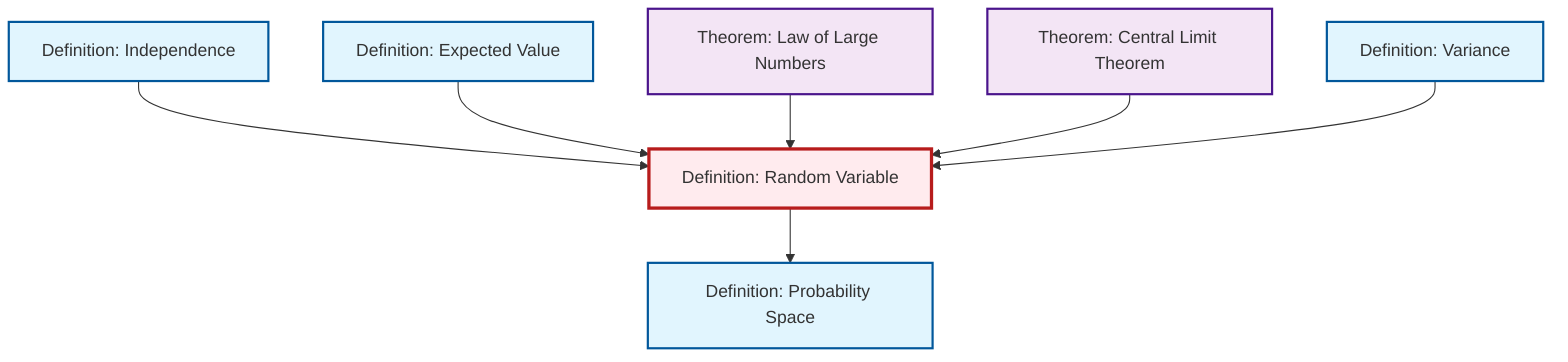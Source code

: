 graph TD
    classDef definition fill:#e1f5fe,stroke:#01579b,stroke-width:2px
    classDef theorem fill:#f3e5f5,stroke:#4a148c,stroke-width:2px
    classDef axiom fill:#fff3e0,stroke:#e65100,stroke-width:2px
    classDef example fill:#e8f5e9,stroke:#1b5e20,stroke-width:2px
    classDef current fill:#ffebee,stroke:#b71c1c,stroke-width:3px
    thm-law-of-large-numbers["Theorem: Law of Large Numbers"]:::theorem
    def-expectation["Definition: Expected Value"]:::definition
    def-independence["Definition: Independence"]:::definition
    thm-central-limit["Theorem: Central Limit Theorem"]:::theorem
    def-random-variable["Definition: Random Variable"]:::definition
    def-variance["Definition: Variance"]:::definition
    def-probability-space["Definition: Probability Space"]:::definition
    def-independence --> def-random-variable
    def-expectation --> def-random-variable
    thm-law-of-large-numbers --> def-random-variable
    thm-central-limit --> def-random-variable
    def-random-variable --> def-probability-space
    def-variance --> def-random-variable
    class def-random-variable current